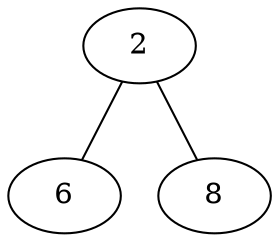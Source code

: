 strict graph "" {
	2	 [style=vertex];
	6	 [style=vertex];
	2 -- 6	 [style="edge"];
	8	 [style=vertex];
	2 -- 8	 [style="edge"];
}

